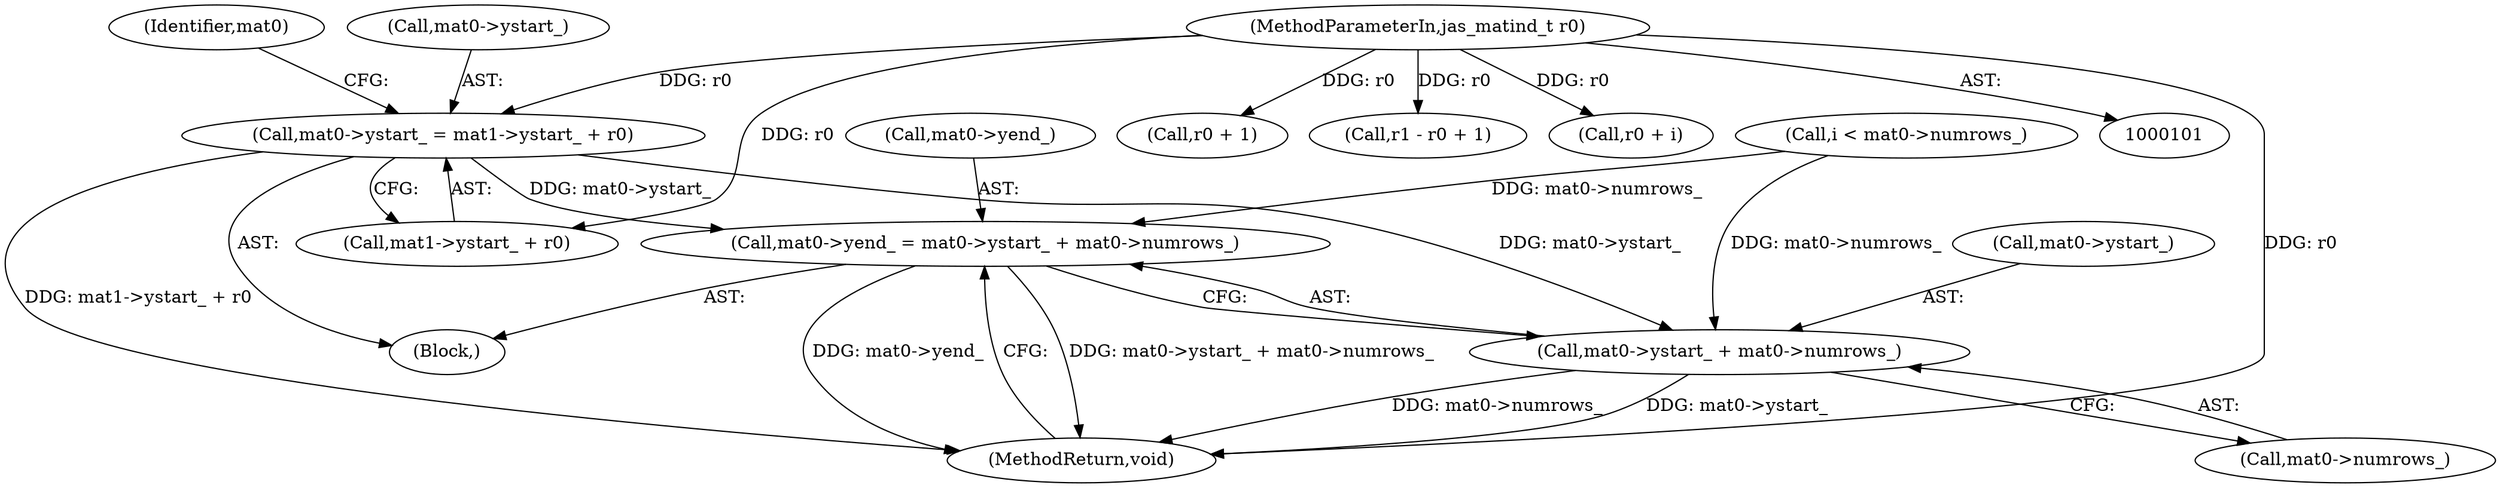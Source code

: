 digraph "0_jasper_d42b2388f7f8e0332c846675133acea151fc557a_17@integer" {
"1000231" [label="(Call,mat0->ystart_ = mat1->ystart_ + r0)"];
"1000104" [label="(MethodParameterIn,jas_matind_t r0)"];
"1000251" [label="(Call,mat0->yend_ = mat0->ystart_ + mat0->numrows_)"];
"1000255" [label="(Call,mat0->ystart_ + mat0->numrows_)"];
"1000251" [label="(Call,mat0->yend_ = mat0->ystart_ + mat0->numrows_)"];
"1000242" [label="(Identifier,mat0)"];
"1000252" [label="(Call,mat0->yend_)"];
"1000262" [label="(MethodReturn,void)"];
"1000259" [label="(Call,mat0->numrows_)"];
"1000162" [label="(Call,r0 + 1)"];
"1000108" [label="(Block,)"];
"1000231" [label="(Call,mat0->ystart_ = mat1->ystart_ + r0)"];
"1000255" [label="(Call,mat0->ystart_ + mat0->numrows_)"];
"1000160" [label="(Call,r1 - r0 + 1)"];
"1000256" [label="(Call,mat0->ystart_)"];
"1000104" [label="(MethodParameterIn,jas_matind_t r0)"];
"1000218" [label="(Call,r0 + i)"];
"1000199" [label="(Call,i < mat0->numrows_)"];
"1000232" [label="(Call,mat0->ystart_)"];
"1000235" [label="(Call,mat1->ystart_ + r0)"];
"1000231" -> "1000108"  [label="AST: "];
"1000231" -> "1000235"  [label="CFG: "];
"1000232" -> "1000231"  [label="AST: "];
"1000235" -> "1000231"  [label="AST: "];
"1000242" -> "1000231"  [label="CFG: "];
"1000231" -> "1000262"  [label="DDG: mat1->ystart_ + r0"];
"1000104" -> "1000231"  [label="DDG: r0"];
"1000231" -> "1000251"  [label="DDG: mat0->ystart_"];
"1000231" -> "1000255"  [label="DDG: mat0->ystart_"];
"1000104" -> "1000101"  [label="AST: "];
"1000104" -> "1000262"  [label="DDG: r0"];
"1000104" -> "1000160"  [label="DDG: r0"];
"1000104" -> "1000162"  [label="DDG: r0"];
"1000104" -> "1000218"  [label="DDG: r0"];
"1000104" -> "1000235"  [label="DDG: r0"];
"1000251" -> "1000108"  [label="AST: "];
"1000251" -> "1000255"  [label="CFG: "];
"1000252" -> "1000251"  [label="AST: "];
"1000255" -> "1000251"  [label="AST: "];
"1000262" -> "1000251"  [label="CFG: "];
"1000251" -> "1000262"  [label="DDG: mat0->ystart_ + mat0->numrows_"];
"1000251" -> "1000262"  [label="DDG: mat0->yend_"];
"1000199" -> "1000251"  [label="DDG: mat0->numrows_"];
"1000255" -> "1000259"  [label="CFG: "];
"1000256" -> "1000255"  [label="AST: "];
"1000259" -> "1000255"  [label="AST: "];
"1000255" -> "1000262"  [label="DDG: mat0->numrows_"];
"1000255" -> "1000262"  [label="DDG: mat0->ystart_"];
"1000199" -> "1000255"  [label="DDG: mat0->numrows_"];
}
